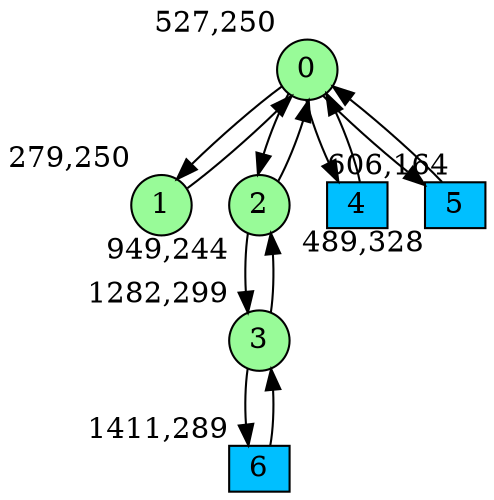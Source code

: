 digraph G {
graph [bgcolor=white]
node [shape=circle, style = filled, fillcolor=white,fixedsize=true, width=0.4, height=0.3 ]
0[xlabel="527,250", pos = "3.875,1.21875!", fillcolor=palegreen ];
1[xlabel="279,250", pos = "0,1.21875!", fillcolor=palegreen ];
2[xlabel="949,244", pos = "10.4688,1.3125!", fillcolor=palegreen ];
3[xlabel="1282,299", pos = "15.6719,0.453125!", fillcolor=palegreen ];
4[xlabel="606,164", pos = "5.10938,2.5625!", fillcolor=deepskyblue, shape=box ];
5[xlabel="489,328", pos = "3.28125,0!", fillcolor=deepskyblue, shape=box ];
6[xlabel="1411,289", pos = "17.6875,0.609375!", fillcolor=deepskyblue, shape=box ];
0->1 ;
0->2 ;
0->4 ;
0->5 ;
1->0 ;
2->0 ;
2->3 ;
3->2 ;
3->6 ;
4->0 ;
5->0 ;
6->3 ;
}
